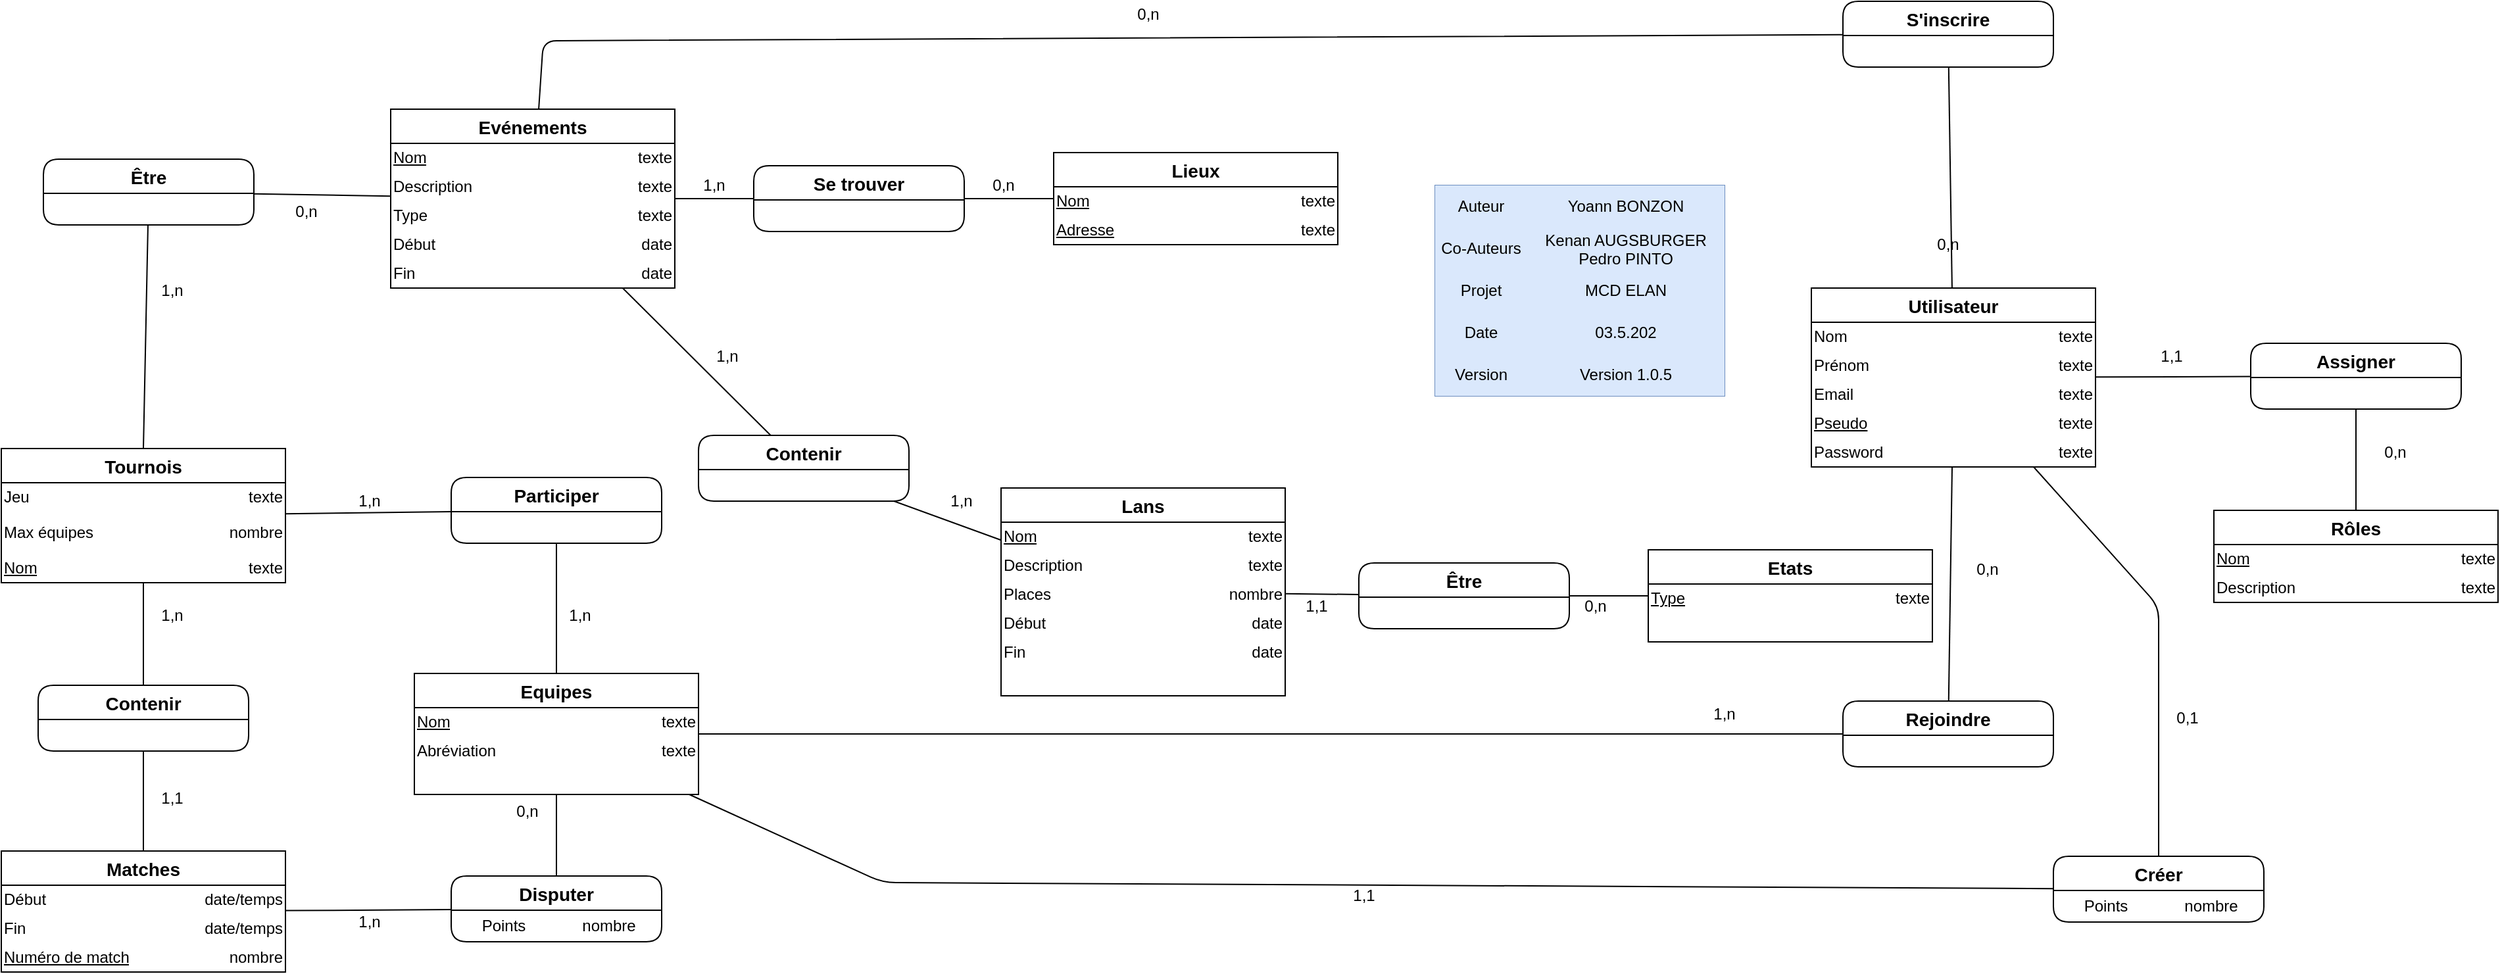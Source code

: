 <mxfile>
    <diagram id="IcBVTlkiVaEtFfMCiGj1" name="MCD">
        <mxGraphModel dx="2856" dy="3505" grid="1" gridSize="10" guides="1" tooltips="1" connect="1" arrows="1" fold="1" page="1" pageScale="1" pageWidth="827" pageHeight="1169" math="0" shadow="0">
            <root>
                <mxCell id="0"/>
                <mxCell id="1" parent="0"/>
                <mxCell id="22" value="Rôles" style="swimlane;fontStyle=1;childLayout=stackLayout;horizontal=1;startSize=26;horizontalStack=0;resizeParent=1;resizeParentMax=0;resizeLast=0;collapsible=1;marginBottom=0;align=center;fontSize=14;rounded=0;swimlaneFillColor=#ffffff;" parent="1" vertex="1">
                    <mxGeometry x="922" y="-813" width="216" height="70" as="geometry"/>
                </mxCell>
                <mxCell id="23" value="" style="shape=table;html=1;whiteSpace=wrap;startSize=0;container=1;collapsible=0;childLayout=tableLayout;fillColor=none;strokeColor=none;" parent="22" vertex="1">
                    <mxGeometry y="26" width="216" height="44" as="geometry"/>
                </mxCell>
                <mxCell id="24" value="" style="shape=partialRectangle;html=1;whiteSpace=wrap;collapsible=0;dropTarget=0;pointerEvents=0;fillColor=none;top=0;left=0;bottom=0;right=0;points=[[0,0.5],[1,0.5]];portConstraint=eastwest;" parent="23" vertex="1">
                    <mxGeometry width="216" height="22" as="geometry"/>
                </mxCell>
                <mxCell id="25" value="Nom" style="shape=partialRectangle;html=1;whiteSpace=wrap;connectable=0;fillColor=none;top=0;left=0;bottom=0;right=0;overflow=hidden;strokeColor=none;align=left;fontStyle=4" parent="24" vertex="1">
                    <mxGeometry width="108" height="22" as="geometry"/>
                </mxCell>
                <mxCell id="26" value="texte" style="shape=partialRectangle;html=1;whiteSpace=wrap;connectable=0;fillColor=none;top=0;left=0;bottom=0;right=0;overflow=hidden;align=right;" parent="24" vertex="1">
                    <mxGeometry x="108" width="108" height="22" as="geometry"/>
                </mxCell>
                <mxCell id="27" value="" style="shape=partialRectangle;html=1;whiteSpace=wrap;collapsible=0;dropTarget=0;pointerEvents=0;fillColor=none;top=0;left=0;bottom=0;right=0;points=[[0,0.5],[1,0.5]];portConstraint=eastwest;" parent="23" vertex="1">
                    <mxGeometry y="22" width="216" height="22" as="geometry"/>
                </mxCell>
                <mxCell id="28" value="Description" style="shape=partialRectangle;html=1;whiteSpace=wrap;connectable=0;fillColor=none;top=0;left=0;bottom=0;right=0;overflow=hidden;align=left;" parent="27" vertex="1">
                    <mxGeometry width="108" height="22" as="geometry"/>
                </mxCell>
                <mxCell id="29" value="texte" style="shape=partialRectangle;html=1;whiteSpace=wrap;connectable=0;fillColor=none;top=0;left=0;bottom=0;right=0;overflow=hidden;align=right;" parent="27" vertex="1">
                    <mxGeometry x="108" width="108" height="22" as="geometry"/>
                </mxCell>
                <mxCell id="36" value="Assigner" style="swimlane;fontStyle=1;childLayout=stackLayout;horizontal=1;startSize=26;horizontalStack=0;resizeParent=1;resizeParentMax=0;resizeLast=0;collapsible=1;marginBottom=0;align=center;fontSize=14;rounded=1;swimlaneFillColor=#ffffff;" parent="1" vertex="1">
                    <mxGeometry x="950" y="-940" width="160" height="50" as="geometry"/>
                </mxCell>
                <mxCell id="37" value="" style="shape=table;html=1;whiteSpace=wrap;startSize=0;container=1;collapsible=0;childLayout=tableLayout;fillColor=none;strokeColor=none;" parent="36" vertex="1">
                    <mxGeometry y="26" width="160" height="24" as="geometry"/>
                </mxCell>
                <mxCell id="38" value="" style="shape=partialRectangle;html=1;whiteSpace=wrap;collapsible=0;dropTarget=0;pointerEvents=0;fillColor=none;top=0;left=0;bottom=0;right=0;points=[[0,0.5],[1,0.5]];portConstraint=eastwest;" parent="37" vertex="1">
                    <mxGeometry width="160" height="24" as="geometry"/>
                </mxCell>
                <mxCell id="39" value="" style="shape=partialRectangle;html=1;whiteSpace=wrap;connectable=0;fillColor=none;top=0;left=0;bottom=0;right=0;overflow=hidden;strokeColor=none;" parent="38" vertex="1">
                    <mxGeometry width="80" height="24" as="geometry"/>
                </mxCell>
                <mxCell id="40" value="" style="shape=partialRectangle;html=1;whiteSpace=wrap;connectable=0;fillColor=none;top=0;left=0;bottom=0;right=0;overflow=hidden;" parent="38" vertex="1">
                    <mxGeometry x="80" width="80" height="24" as="geometry"/>
                </mxCell>
                <mxCell id="41" value="Utilisateur" style="swimlane;fontStyle=1;childLayout=stackLayout;horizontal=1;startSize=26;horizontalStack=0;resizeParent=1;resizeParentMax=0;resizeLast=0;collapsible=1;marginBottom=0;align=center;fontSize=14;rounded=0;swimlaneFillColor=#ffffff;" parent="1" vertex="1">
                    <mxGeometry x="616" y="-982" width="216" height="136" as="geometry"/>
                </mxCell>
                <mxCell id="42" value="" style="shape=table;html=1;whiteSpace=wrap;startSize=0;container=1;collapsible=0;childLayout=tableLayout;fillColor=none;strokeColor=none;" parent="41" vertex="1">
                    <mxGeometry y="26" width="216" height="110" as="geometry"/>
                </mxCell>
                <mxCell id="43" value="" style="shape=partialRectangle;html=1;whiteSpace=wrap;collapsible=0;dropTarget=0;pointerEvents=0;fillColor=none;top=0;left=0;bottom=0;right=0;points=[[0,0.5],[1,0.5]];portConstraint=eastwest;" parent="42" vertex="1">
                    <mxGeometry width="216" height="22" as="geometry"/>
                </mxCell>
                <mxCell id="44" value="Nom" style="shape=partialRectangle;html=1;whiteSpace=wrap;connectable=0;fillColor=none;top=0;left=0;bottom=0;right=0;overflow=hidden;strokeColor=none;align=left;fontStyle=0" parent="43" vertex="1">
                    <mxGeometry width="108" height="22" as="geometry"/>
                </mxCell>
                <mxCell id="45" value="texte" style="shape=partialRectangle;html=1;whiteSpace=wrap;connectable=0;fillColor=none;top=0;left=0;bottom=0;right=0;overflow=hidden;align=right;" parent="43" vertex="1">
                    <mxGeometry x="108" width="108" height="22" as="geometry"/>
                </mxCell>
                <mxCell id="46" value="" style="shape=partialRectangle;html=1;whiteSpace=wrap;collapsible=0;dropTarget=0;pointerEvents=0;fillColor=none;top=0;left=0;bottom=0;right=0;points=[[0,0.5],[1,0.5]];portConstraint=eastwest;" parent="42" vertex="1">
                    <mxGeometry y="22" width="216" height="22" as="geometry"/>
                </mxCell>
                <mxCell id="47" value="&lt;span&gt;Prénom&lt;/span&gt;" style="shape=partialRectangle;html=1;whiteSpace=wrap;connectable=0;fillColor=none;top=0;left=0;bottom=0;right=0;overflow=hidden;align=left;fontStyle=0" parent="46" vertex="1">
                    <mxGeometry width="108" height="22" as="geometry"/>
                </mxCell>
                <mxCell id="48" value="texte" style="shape=partialRectangle;html=1;whiteSpace=wrap;connectable=0;fillColor=none;top=0;left=0;bottom=0;right=0;overflow=hidden;align=right;" parent="46" vertex="1">
                    <mxGeometry x="108" width="108" height="22" as="geometry"/>
                </mxCell>
                <mxCell id="49" style="shape=partialRectangle;html=1;whiteSpace=wrap;collapsible=0;dropTarget=0;pointerEvents=0;fillColor=none;top=0;left=0;bottom=0;right=0;points=[[0,0.5],[1,0.5]];portConstraint=eastwest;" parent="42" vertex="1">
                    <mxGeometry y="44" width="216" height="22" as="geometry"/>
                </mxCell>
                <mxCell id="50" value="Email" style="shape=partialRectangle;html=1;whiteSpace=wrap;connectable=0;fillColor=none;top=0;left=0;bottom=0;right=0;overflow=hidden;align=left;" parent="49" vertex="1">
                    <mxGeometry width="108" height="22" as="geometry"/>
                </mxCell>
                <mxCell id="51" value="texte" style="shape=partialRectangle;html=1;whiteSpace=wrap;connectable=0;fillColor=none;top=0;left=0;bottom=0;right=0;overflow=hidden;align=right;" parent="49" vertex="1">
                    <mxGeometry x="108" width="108" height="22" as="geometry"/>
                </mxCell>
                <mxCell id="55" style="shape=partialRectangle;html=1;whiteSpace=wrap;collapsible=0;dropTarget=0;pointerEvents=0;fillColor=none;top=0;left=0;bottom=0;right=0;points=[[0,0.5],[1,0.5]];portConstraint=eastwest;" parent="42" vertex="1">
                    <mxGeometry y="66" width="216" height="22" as="geometry"/>
                </mxCell>
                <mxCell id="56" value="Pseudo" style="shape=partialRectangle;html=1;whiteSpace=wrap;connectable=0;fillColor=none;top=0;left=0;bottom=0;right=0;overflow=hidden;align=left;fontStyle=4" parent="55" vertex="1">
                    <mxGeometry width="108" height="22" as="geometry"/>
                </mxCell>
                <mxCell id="57" value="texte" style="shape=partialRectangle;html=1;whiteSpace=wrap;connectable=0;fillColor=none;top=0;left=0;bottom=0;right=0;overflow=hidden;align=right;" parent="55" vertex="1">
                    <mxGeometry x="108" width="108" height="22" as="geometry"/>
                </mxCell>
                <mxCell id="52" style="shape=partialRectangle;html=1;whiteSpace=wrap;collapsible=0;dropTarget=0;pointerEvents=0;fillColor=none;top=0;left=0;bottom=0;right=0;points=[[0,0.5],[1,0.5]];portConstraint=eastwest;" parent="42" vertex="1">
                    <mxGeometry y="88" width="216" height="22" as="geometry"/>
                </mxCell>
                <mxCell id="53" value="Password" style="shape=partialRectangle;html=1;whiteSpace=wrap;connectable=0;fillColor=none;top=0;left=0;bottom=0;right=0;overflow=hidden;align=left;" parent="52" vertex="1">
                    <mxGeometry width="108" height="22" as="geometry"/>
                </mxCell>
                <mxCell id="54" value="texte" style="shape=partialRectangle;html=1;whiteSpace=wrap;connectable=0;fillColor=none;top=0;left=0;bottom=0;right=0;overflow=hidden;align=right;" parent="52" vertex="1">
                    <mxGeometry x="108" width="108" height="22" as="geometry"/>
                </mxCell>
                <mxCell id="58" value="" style="endArrow=none;html=1;" parent="1" source="36" target="41" edge="1">
                    <mxGeometry width="50" height="50" relative="1" as="geometry">
                        <mxPoint x="160" y="-730" as="sourcePoint"/>
                        <mxPoint x="210" y="-780" as="targetPoint"/>
                    </mxGeometry>
                </mxCell>
                <mxCell id="59" value="" style="endArrow=none;html=1;" parent="1" source="36" target="22" edge="1">
                    <mxGeometry width="50" height="50" relative="1" as="geometry">
                        <mxPoint x="874" y="-470" as="sourcePoint"/>
                        <mxPoint x="874" y="-534" as="targetPoint"/>
                    </mxGeometry>
                </mxCell>
                <mxCell id="78" value="Lans" style="swimlane;fontStyle=1;childLayout=stackLayout;horizontal=1;startSize=26;horizontalStack=0;resizeParent=1;resizeParentMax=0;resizeLast=0;collapsible=1;marginBottom=0;align=center;fontSize=14;rounded=0;swimlaneFillColor=#ffffff;" parent="1" vertex="1">
                    <mxGeometry y="-830" width="216" height="158" as="geometry"/>
                </mxCell>
                <mxCell id="79" value="" style="shape=table;html=1;whiteSpace=wrap;startSize=0;container=1;collapsible=0;childLayout=tableLayout;fillColor=none;strokeColor=none;" parent="78" vertex="1">
                    <mxGeometry y="26" width="216" height="132" as="geometry"/>
                </mxCell>
                <mxCell id="80" value="" style="shape=partialRectangle;html=1;whiteSpace=wrap;collapsible=0;dropTarget=0;pointerEvents=0;fillColor=none;top=0;left=0;bottom=0;right=0;points=[[0,0.5],[1,0.5]];portConstraint=eastwest;" parent="79" vertex="1">
                    <mxGeometry width="216" height="22" as="geometry"/>
                </mxCell>
                <mxCell id="81" value="Nom" style="shape=partialRectangle;html=1;whiteSpace=wrap;connectable=0;fillColor=none;top=0;left=0;bottom=0;right=0;overflow=hidden;strokeColor=none;align=left;fontStyle=4" parent="80" vertex="1">
                    <mxGeometry width="108" height="22" as="geometry"/>
                </mxCell>
                <mxCell id="82" value="texte" style="shape=partialRectangle;html=1;whiteSpace=wrap;connectable=0;fillColor=none;top=0;left=0;bottom=0;right=0;overflow=hidden;align=right;" parent="80" vertex="1">
                    <mxGeometry x="108" width="108" height="22" as="geometry"/>
                </mxCell>
                <mxCell id="83" value="" style="shape=partialRectangle;html=1;whiteSpace=wrap;collapsible=0;dropTarget=0;pointerEvents=0;fillColor=none;top=0;left=0;bottom=0;right=0;points=[[0,0.5],[1,0.5]];portConstraint=eastwest;" parent="79" vertex="1">
                    <mxGeometry y="22" width="216" height="22" as="geometry"/>
                </mxCell>
                <mxCell id="84" value="Description" style="shape=partialRectangle;html=1;whiteSpace=wrap;connectable=0;fillColor=none;top=0;left=0;bottom=0;right=0;overflow=hidden;align=left;" parent="83" vertex="1">
                    <mxGeometry width="108" height="22" as="geometry"/>
                </mxCell>
                <mxCell id="85" value="texte" style="shape=partialRectangle;html=1;whiteSpace=wrap;connectable=0;fillColor=none;top=0;left=0;bottom=0;right=0;overflow=hidden;align=right;" parent="83" vertex="1">
                    <mxGeometry x="108" width="108" height="22" as="geometry"/>
                </mxCell>
                <mxCell id="89" style="shape=partialRectangle;html=1;whiteSpace=wrap;collapsible=0;dropTarget=0;pointerEvents=0;fillColor=none;top=0;left=0;bottom=0;right=0;points=[[0,0.5],[1,0.5]];portConstraint=eastwest;" parent="79" vertex="1">
                    <mxGeometry y="44" width="216" height="22" as="geometry"/>
                </mxCell>
                <mxCell id="90" value="Places" style="shape=partialRectangle;html=1;whiteSpace=wrap;connectable=0;fillColor=none;top=0;left=0;bottom=0;right=0;overflow=hidden;align=left;" parent="89" vertex="1">
                    <mxGeometry width="108" height="22" as="geometry"/>
                </mxCell>
                <mxCell id="91" value="nombre" style="shape=partialRectangle;html=1;whiteSpace=wrap;connectable=0;fillColor=none;top=0;left=0;bottom=0;right=0;overflow=hidden;align=right;" parent="89" vertex="1">
                    <mxGeometry x="108" width="108" height="22" as="geometry"/>
                </mxCell>
                <mxCell id="86" style="shape=partialRectangle;html=1;whiteSpace=wrap;collapsible=0;dropTarget=0;pointerEvents=0;fillColor=none;top=0;left=0;bottom=0;right=0;points=[[0,0.5],[1,0.5]];portConstraint=eastwest;" parent="79" vertex="1">
                    <mxGeometry y="66" width="216" height="22" as="geometry"/>
                </mxCell>
                <mxCell id="87" value="Début" style="shape=partialRectangle;html=1;whiteSpace=wrap;connectable=0;fillColor=none;top=0;left=0;bottom=0;right=0;overflow=hidden;align=left;" parent="86" vertex="1">
                    <mxGeometry width="108" height="22" as="geometry"/>
                </mxCell>
                <mxCell id="88" value="date" style="shape=partialRectangle;html=1;whiteSpace=wrap;connectable=0;fillColor=none;top=0;left=0;bottom=0;right=0;overflow=hidden;align=right;" parent="86" vertex="1">
                    <mxGeometry x="108" width="108" height="22" as="geometry"/>
                </mxCell>
                <mxCell id="92" style="shape=partialRectangle;html=1;whiteSpace=wrap;collapsible=0;dropTarget=0;pointerEvents=0;fillColor=none;top=0;left=0;bottom=0;right=0;points=[[0,0.5],[1,0.5]];portConstraint=eastwest;" parent="79" vertex="1">
                    <mxGeometry y="88" width="216" height="22" as="geometry"/>
                </mxCell>
                <mxCell id="93" value="Fin" style="shape=partialRectangle;html=1;whiteSpace=wrap;connectable=0;fillColor=none;top=0;left=0;bottom=0;right=0;overflow=hidden;align=left;" parent="92" vertex="1">
                    <mxGeometry width="108" height="22" as="geometry"/>
                </mxCell>
                <mxCell id="94" value="date" style="shape=partialRectangle;html=1;whiteSpace=wrap;connectable=0;fillColor=none;top=0;left=0;bottom=0;right=0;overflow=hidden;align=right;" parent="92" vertex="1">
                    <mxGeometry x="108" width="108" height="22" as="geometry"/>
                </mxCell>
                <mxCell id="-o9ZeO1eOFB0A45mTDL6-273" style="shape=partialRectangle;html=1;whiteSpace=wrap;collapsible=0;dropTarget=0;pointerEvents=0;fillColor=none;top=0;left=0;bottom=0;right=0;points=[[0,0.5],[1,0.5]];portConstraint=eastwest;" parent="79" vertex="1">
                    <mxGeometry y="110" width="216" height="22" as="geometry"/>
                </mxCell>
                <mxCell id="-o9ZeO1eOFB0A45mTDL6-274" style="shape=partialRectangle;html=1;whiteSpace=wrap;connectable=0;fillColor=none;top=0;left=0;bottom=0;right=0;overflow=hidden;align=left;" parent="-o9ZeO1eOFB0A45mTDL6-273" vertex="1">
                    <mxGeometry width="108" height="22" as="geometry"/>
                </mxCell>
                <mxCell id="-o9ZeO1eOFB0A45mTDL6-275" style="shape=partialRectangle;html=1;whiteSpace=wrap;connectable=0;fillColor=none;top=0;left=0;bottom=0;right=0;overflow=hidden;align=right;" parent="-o9ZeO1eOFB0A45mTDL6-273" vertex="1">
                    <mxGeometry x="108" width="108" height="22" as="geometry"/>
                </mxCell>
                <mxCell id="100" value="Contenir" style="swimlane;fontStyle=1;childLayout=stackLayout;horizontal=1;startSize=26;horizontalStack=0;resizeParent=1;resizeParentMax=0;resizeLast=0;collapsible=1;marginBottom=0;align=center;fontSize=14;rounded=1;swimlaneFillColor=#ffffff;" parent="1" vertex="1">
                    <mxGeometry x="-230" y="-870" width="160" height="50" as="geometry"/>
                </mxCell>
                <mxCell id="101" value="" style="shape=table;html=1;whiteSpace=wrap;startSize=0;container=1;collapsible=0;childLayout=tableLayout;fillColor=none;strokeColor=none;" parent="100" vertex="1">
                    <mxGeometry y="26" width="160" height="24" as="geometry"/>
                </mxCell>
                <mxCell id="102" value="" style="shape=partialRectangle;html=1;whiteSpace=wrap;collapsible=0;dropTarget=0;pointerEvents=0;fillColor=none;top=0;left=0;bottom=0;right=0;points=[[0,0.5],[1,0.5]];portConstraint=eastwest;" parent="101" vertex="1">
                    <mxGeometry width="160" height="24" as="geometry"/>
                </mxCell>
                <mxCell id="103" value="" style="shape=partialRectangle;html=1;whiteSpace=wrap;connectable=0;fillColor=none;top=0;left=0;bottom=0;right=0;overflow=hidden;strokeColor=none;" parent="102" vertex="1">
                    <mxGeometry width="80" height="24" as="geometry"/>
                </mxCell>
                <mxCell id="104" value="" style="shape=partialRectangle;html=1;whiteSpace=wrap;connectable=0;fillColor=none;top=0;left=0;bottom=0;right=0;overflow=hidden;" parent="102" vertex="1">
                    <mxGeometry x="80" width="80" height="24" as="geometry"/>
                </mxCell>
                <mxCell id="107" value="Evénements" style="swimlane;fontStyle=1;childLayout=stackLayout;horizontal=1;startSize=26;horizontalStack=0;resizeParent=1;resizeParentMax=0;resizeLast=0;collapsible=1;marginBottom=0;align=center;fontSize=14;rounded=0;swimlaneFillColor=#ffffff;" parent="1" vertex="1">
                    <mxGeometry x="-464" y="-1118" width="216" height="136" as="geometry"/>
                </mxCell>
                <mxCell id="108" value="" style="shape=table;html=1;whiteSpace=wrap;startSize=0;container=1;collapsible=0;childLayout=tableLayout;fillColor=none;strokeColor=none;" parent="107" vertex="1">
                    <mxGeometry y="26" width="216" height="110" as="geometry"/>
                </mxCell>
                <mxCell id="109" value="" style="shape=partialRectangle;html=1;whiteSpace=wrap;collapsible=0;dropTarget=0;pointerEvents=0;fillColor=none;top=0;left=0;bottom=0;right=0;points=[[0,0.5],[1,0.5]];portConstraint=eastwest;" parent="108" vertex="1">
                    <mxGeometry width="216" height="22" as="geometry"/>
                </mxCell>
                <mxCell id="110" value="&lt;u&gt;Nom&lt;/u&gt;" style="shape=partialRectangle;html=1;whiteSpace=wrap;connectable=0;fillColor=none;top=0;left=0;bottom=0;right=0;overflow=hidden;strokeColor=none;align=left;fontStyle=0" parent="109" vertex="1">
                    <mxGeometry width="108" height="22" as="geometry"/>
                </mxCell>
                <mxCell id="111" value="texte" style="shape=partialRectangle;html=1;whiteSpace=wrap;connectable=0;fillColor=none;top=0;left=0;bottom=0;right=0;overflow=hidden;align=right;" parent="109" vertex="1">
                    <mxGeometry x="108" width="108" height="22" as="geometry"/>
                </mxCell>
                <mxCell id="112" value="" style="shape=partialRectangle;html=1;whiteSpace=wrap;collapsible=0;dropTarget=0;pointerEvents=0;fillColor=none;top=0;left=0;bottom=0;right=0;points=[[0,0.5],[1,0.5]];portConstraint=eastwest;" parent="108" vertex="1">
                    <mxGeometry y="22" width="216" height="22" as="geometry"/>
                </mxCell>
                <mxCell id="113" value="Description" style="shape=partialRectangle;html=1;whiteSpace=wrap;connectable=0;fillColor=none;top=0;left=0;bottom=0;right=0;overflow=hidden;align=left;" parent="112" vertex="1">
                    <mxGeometry width="108" height="22" as="geometry"/>
                </mxCell>
                <mxCell id="114" value="texte" style="shape=partialRectangle;html=1;whiteSpace=wrap;connectable=0;fillColor=none;top=0;left=0;bottom=0;right=0;overflow=hidden;align=right;" parent="112" vertex="1">
                    <mxGeometry x="108" width="108" height="22" as="geometry"/>
                </mxCell>
                <mxCell id="115" style="shape=partialRectangle;html=1;whiteSpace=wrap;collapsible=0;dropTarget=0;pointerEvents=0;fillColor=none;top=0;left=0;bottom=0;right=0;points=[[0,0.5],[1,0.5]];portConstraint=eastwest;" parent="108" vertex="1">
                    <mxGeometry y="44" width="216" height="22" as="geometry"/>
                </mxCell>
                <mxCell id="116" value="Type" style="shape=partialRectangle;html=1;whiteSpace=wrap;connectable=0;fillColor=none;top=0;left=0;bottom=0;right=0;overflow=hidden;align=left;" parent="115" vertex="1">
                    <mxGeometry width="108" height="22" as="geometry"/>
                </mxCell>
                <mxCell id="117" value="texte" style="shape=partialRectangle;html=1;whiteSpace=wrap;connectable=0;fillColor=none;top=0;left=0;bottom=0;right=0;overflow=hidden;align=right;" parent="115" vertex="1">
                    <mxGeometry x="108" width="108" height="22" as="geometry"/>
                </mxCell>
                <mxCell id="118" style="shape=partialRectangle;html=1;whiteSpace=wrap;collapsible=0;dropTarget=0;pointerEvents=0;fillColor=none;top=0;left=0;bottom=0;right=0;points=[[0,0.5],[1,0.5]];portConstraint=eastwest;" parent="108" vertex="1">
                    <mxGeometry y="66" width="216" height="22" as="geometry"/>
                </mxCell>
                <mxCell id="119" value="Début" style="shape=partialRectangle;html=1;whiteSpace=wrap;connectable=0;fillColor=none;top=0;left=0;bottom=0;right=0;overflow=hidden;align=left;" parent="118" vertex="1">
                    <mxGeometry width="108" height="22" as="geometry"/>
                </mxCell>
                <mxCell id="120" value="date" style="shape=partialRectangle;html=1;whiteSpace=wrap;connectable=0;fillColor=none;top=0;left=0;bottom=0;right=0;overflow=hidden;align=right;" parent="118" vertex="1">
                    <mxGeometry x="108" width="108" height="22" as="geometry"/>
                </mxCell>
                <mxCell id="121" style="shape=partialRectangle;html=1;whiteSpace=wrap;collapsible=0;dropTarget=0;pointerEvents=0;fillColor=none;top=0;left=0;bottom=0;right=0;points=[[0,0.5],[1,0.5]];portConstraint=eastwest;" parent="108" vertex="1">
                    <mxGeometry y="88" width="216" height="22" as="geometry"/>
                </mxCell>
                <mxCell id="122" value="Fin" style="shape=partialRectangle;html=1;whiteSpace=wrap;connectable=0;fillColor=none;top=0;left=0;bottom=0;right=0;overflow=hidden;align=left;" parent="121" vertex="1">
                    <mxGeometry width="108" height="22" as="geometry"/>
                </mxCell>
                <mxCell id="123" value="date" style="shape=partialRectangle;html=1;whiteSpace=wrap;connectable=0;fillColor=none;top=0;left=0;bottom=0;right=0;overflow=hidden;align=right;" parent="121" vertex="1">
                    <mxGeometry x="108" width="108" height="22" as="geometry"/>
                </mxCell>
                <mxCell id="124" value="" style="endArrow=none;html=1;" parent="1" source="100" target="107" edge="1">
                    <mxGeometry width="50" height="50" relative="1" as="geometry">
                        <mxPoint x="-202.815" y="-940" as="sourcePoint"/>
                        <mxPoint x="174" y="-972" as="targetPoint"/>
                    </mxGeometry>
                </mxCell>
                <mxCell id="125" value="" style="endArrow=none;html=1;" parent="1" source="78" target="100" edge="1">
                    <mxGeometry width="50" height="50" relative="1" as="geometry">
                        <mxPoint x="-156" y="-973.413" as="sourcePoint"/>
                        <mxPoint x="-220" y="-972.143" as="targetPoint"/>
                    </mxGeometry>
                </mxCell>
                <mxCell id="126" value="Equipes" style="swimlane;fontStyle=1;childLayout=stackLayout;horizontal=1;startSize=26;horizontalStack=0;resizeParent=1;resizeParentMax=0;resizeLast=0;collapsible=1;marginBottom=0;align=center;fontSize=14;rounded=0;swimlaneFillColor=#ffffff;" parent="1" vertex="1">
                    <mxGeometry x="-446" y="-689" width="216" height="92" as="geometry"/>
                </mxCell>
                <mxCell id="127" value="" style="shape=table;html=1;whiteSpace=wrap;startSize=0;container=1;collapsible=0;childLayout=tableLayout;fillColor=none;strokeColor=none;" parent="126" vertex="1">
                    <mxGeometry y="26" width="216" height="66" as="geometry"/>
                </mxCell>
                <mxCell id="128" value="" style="shape=partialRectangle;html=1;whiteSpace=wrap;collapsible=0;dropTarget=0;pointerEvents=0;fillColor=none;top=0;left=0;bottom=0;right=0;points=[[0,0.5],[1,0.5]];portConstraint=eastwest;" parent="127" vertex="1">
                    <mxGeometry width="216" height="22" as="geometry"/>
                </mxCell>
                <mxCell id="129" value="Nom" style="shape=partialRectangle;html=1;whiteSpace=wrap;connectable=0;fillColor=none;top=0;left=0;bottom=0;right=0;overflow=hidden;strokeColor=none;align=left;fontStyle=4" parent="128" vertex="1">
                    <mxGeometry width="108" height="22" as="geometry"/>
                </mxCell>
                <mxCell id="130" value="texte" style="shape=partialRectangle;html=1;whiteSpace=wrap;connectable=0;fillColor=none;top=0;left=0;bottom=0;right=0;overflow=hidden;align=right;" parent="128" vertex="1">
                    <mxGeometry x="108" width="108" height="22" as="geometry"/>
                </mxCell>
                <mxCell id="131" value="" style="shape=partialRectangle;html=1;whiteSpace=wrap;collapsible=0;dropTarget=0;pointerEvents=0;fillColor=none;top=0;left=0;bottom=0;right=0;points=[[0,0.5],[1,0.5]];portConstraint=eastwest;" parent="127" vertex="1">
                    <mxGeometry y="22" width="216" height="22" as="geometry"/>
                </mxCell>
                <mxCell id="132" value="Abréviation" style="shape=partialRectangle;html=1;whiteSpace=wrap;connectable=0;fillColor=none;top=0;left=0;bottom=0;right=0;overflow=hidden;align=left;fontStyle=0" parent="131" vertex="1">
                    <mxGeometry width="108" height="22" as="geometry"/>
                </mxCell>
                <mxCell id="133" value="texte" style="shape=partialRectangle;html=1;whiteSpace=wrap;connectable=0;fillColor=none;top=0;left=0;bottom=0;right=0;overflow=hidden;align=right;" parent="131" vertex="1">
                    <mxGeometry x="108" width="108" height="22" as="geometry"/>
                </mxCell>
                <mxCell id="-o9ZeO1eOFB0A45mTDL6-261" style="shape=partialRectangle;html=1;whiteSpace=wrap;collapsible=0;dropTarget=0;pointerEvents=0;fillColor=none;top=0;left=0;bottom=0;right=0;points=[[0,0.5],[1,0.5]];portConstraint=eastwest;" parent="127" vertex="1">
                    <mxGeometry y="44" width="216" height="22" as="geometry"/>
                </mxCell>
                <mxCell id="-o9ZeO1eOFB0A45mTDL6-262" style="shape=partialRectangle;html=1;whiteSpace=wrap;connectable=0;fillColor=none;top=0;left=0;bottom=0;right=0;overflow=hidden;align=left;fontStyle=4" parent="-o9ZeO1eOFB0A45mTDL6-261" vertex="1">
                    <mxGeometry width="108" height="22" as="geometry"/>
                </mxCell>
                <mxCell id="-o9ZeO1eOFB0A45mTDL6-263" style="shape=partialRectangle;html=1;whiteSpace=wrap;connectable=0;fillColor=none;top=0;left=0;bottom=0;right=0;overflow=hidden;align=right;" parent="-o9ZeO1eOFB0A45mTDL6-261" vertex="1">
                    <mxGeometry x="108" width="108" height="22" as="geometry"/>
                </mxCell>
                <mxCell id="134" value="Rejoindre" style="swimlane;fontStyle=1;childLayout=stackLayout;horizontal=1;startSize=26;horizontalStack=0;resizeParent=1;resizeParentMax=0;resizeLast=0;collapsible=1;marginBottom=0;align=center;fontSize=14;rounded=1;swimlaneFillColor=#ffffff;" parent="1" vertex="1">
                    <mxGeometry x="640" y="-668" width="160" height="50" as="geometry"/>
                </mxCell>
                <mxCell id="135" value="" style="shape=table;html=1;whiteSpace=wrap;startSize=0;container=1;collapsible=0;childLayout=tableLayout;fillColor=none;strokeColor=none;" parent="134" vertex="1">
                    <mxGeometry y="26" width="160" height="24" as="geometry"/>
                </mxCell>
                <mxCell id="136" value="" style="shape=partialRectangle;html=1;whiteSpace=wrap;collapsible=0;dropTarget=0;pointerEvents=0;fillColor=none;top=0;left=0;bottom=0;right=0;points=[[0,0.5],[1,0.5]];portConstraint=eastwest;" parent="135" vertex="1">
                    <mxGeometry width="160" height="24" as="geometry"/>
                </mxCell>
                <mxCell id="137" value="" style="shape=partialRectangle;html=1;whiteSpace=wrap;connectable=0;fillColor=none;top=0;left=0;bottom=0;right=0;overflow=hidden;strokeColor=none;" parent="136" vertex="1">
                    <mxGeometry width="80" height="24" as="geometry"/>
                </mxCell>
                <mxCell id="138" value="" style="shape=partialRectangle;html=1;whiteSpace=wrap;connectable=0;fillColor=none;top=0;left=0;bottom=0;right=0;overflow=hidden;" parent="136" vertex="1">
                    <mxGeometry x="80" width="80" height="24" as="geometry"/>
                </mxCell>
                <mxCell id="139" value="" style="endArrow=none;html=1;" parent="1" source="41" target="134" edge="1">
                    <mxGeometry width="50" height="50" relative="1" as="geometry">
                        <mxPoint x="358" y="-720" as="sourcePoint"/>
                        <mxPoint x="358" y="-790" as="targetPoint"/>
                    </mxGeometry>
                </mxCell>
                <mxCell id="140" value="" style="endArrow=none;html=1;" parent="1" source="134" target="126" edge="1">
                    <mxGeometry width="50" height="50" relative="1" as="geometry">
                        <mxPoint x="202" y="-710" as="sourcePoint"/>
                        <mxPoint x="202" y="-780" as="targetPoint"/>
                        <Array as="points"/>
                    </mxGeometry>
                </mxCell>
                <mxCell id="141" value="Lieux" style="swimlane;fontStyle=1;childLayout=stackLayout;horizontal=1;startSize=26;horizontalStack=0;resizeParent=1;resizeParentMax=0;resizeLast=0;collapsible=1;marginBottom=0;align=center;fontSize=14;rounded=0;swimlaneFillColor=#ffffff;" parent="1" vertex="1">
                    <mxGeometry x="40" y="-1085" width="216" height="70" as="geometry"/>
                </mxCell>
                <mxCell id="142" value="" style="shape=table;html=1;whiteSpace=wrap;startSize=0;container=1;collapsible=0;childLayout=tableLayout;fillColor=none;strokeColor=none;" parent="141" vertex="1">
                    <mxGeometry y="26" width="216" height="44" as="geometry"/>
                </mxCell>
                <mxCell id="143" value="" style="shape=partialRectangle;html=1;whiteSpace=wrap;collapsible=0;dropTarget=0;pointerEvents=0;fillColor=none;top=0;left=0;bottom=0;right=0;points=[[0,0.5],[1,0.5]];portConstraint=eastwest;" parent="142" vertex="1">
                    <mxGeometry width="216" height="22" as="geometry"/>
                </mxCell>
                <mxCell id="144" value="Nom" style="shape=partialRectangle;html=1;whiteSpace=wrap;connectable=0;fillColor=none;top=0;left=0;bottom=0;right=0;overflow=hidden;strokeColor=none;align=left;fontStyle=4" parent="143" vertex="1">
                    <mxGeometry width="108" height="22" as="geometry"/>
                </mxCell>
                <mxCell id="145" value="texte" style="shape=partialRectangle;html=1;whiteSpace=wrap;connectable=0;fillColor=none;top=0;left=0;bottom=0;right=0;overflow=hidden;align=right;" parent="143" vertex="1">
                    <mxGeometry x="108" width="108" height="22" as="geometry"/>
                </mxCell>
                <mxCell id="146" value="" style="shape=partialRectangle;html=1;whiteSpace=wrap;collapsible=0;dropTarget=0;pointerEvents=0;fillColor=none;top=0;left=0;bottom=0;right=0;points=[[0,0.5],[1,0.5]];portConstraint=eastwest;" parent="142" vertex="1">
                    <mxGeometry y="22" width="216" height="22" as="geometry"/>
                </mxCell>
                <mxCell id="147" value="Adresse" style="shape=partialRectangle;html=1;whiteSpace=wrap;connectable=0;fillColor=none;top=0;left=0;bottom=0;right=0;overflow=hidden;align=left;fontStyle=4" parent="146" vertex="1">
                    <mxGeometry width="108" height="22" as="geometry"/>
                </mxCell>
                <mxCell id="148" value="texte" style="shape=partialRectangle;html=1;whiteSpace=wrap;connectable=0;fillColor=none;top=0;left=0;bottom=0;right=0;overflow=hidden;align=right;" parent="146" vertex="1">
                    <mxGeometry x="108" width="108" height="22" as="geometry"/>
                </mxCell>
                <mxCell id="155" value="Se trouver" style="swimlane;fontStyle=1;childLayout=stackLayout;horizontal=1;startSize=26;horizontalStack=0;resizeParent=1;resizeParentMax=0;resizeLast=0;collapsible=1;marginBottom=0;align=center;fontSize=14;rounded=1;swimlaneFillColor=#ffffff;" parent="1" vertex="1">
                    <mxGeometry x="-188" y="-1075" width="160" height="50" as="geometry"/>
                </mxCell>
                <mxCell id="156" value="" style="shape=table;html=1;whiteSpace=wrap;startSize=0;container=1;collapsible=0;childLayout=tableLayout;fillColor=none;strokeColor=none;" parent="155" vertex="1">
                    <mxGeometry y="26" width="160" height="24" as="geometry"/>
                </mxCell>
                <mxCell id="157" value="" style="shape=partialRectangle;html=1;whiteSpace=wrap;collapsible=0;dropTarget=0;pointerEvents=0;fillColor=none;top=0;left=0;bottom=0;right=0;points=[[0,0.5],[1,0.5]];portConstraint=eastwest;" parent="156" vertex="1">
                    <mxGeometry width="160" height="24" as="geometry"/>
                </mxCell>
                <mxCell id="158" value="" style="shape=partialRectangle;html=1;whiteSpace=wrap;connectable=0;fillColor=none;top=0;left=0;bottom=0;right=0;overflow=hidden;strokeColor=none;" parent="157" vertex="1">
                    <mxGeometry width="80" height="24" as="geometry"/>
                </mxCell>
                <mxCell id="159" value="" style="shape=partialRectangle;html=1;whiteSpace=wrap;connectable=0;fillColor=none;top=0;left=0;bottom=0;right=0;overflow=hidden;" parent="157" vertex="1">
                    <mxGeometry x="80" width="80" height="24" as="geometry"/>
                </mxCell>
                <mxCell id="160" value="" style="endArrow=none;html=1;" parent="1" source="155" target="107" edge="1">
                    <mxGeometry width="50" height="50" relative="1" as="geometry">
                        <mxPoint x="-174" y="-1043.413" as="sourcePoint"/>
                        <mxPoint x="-238" y="-1042.143" as="targetPoint"/>
                    </mxGeometry>
                </mxCell>
                <mxCell id="163" value="" style="endArrow=none;html=1;" parent="1" source="141" target="155" edge="1">
                    <mxGeometry width="50" height="50" relative="1" as="geometry">
                        <mxPoint x="14" y="-1275" as="sourcePoint"/>
                        <mxPoint x="96" y="-1275" as="targetPoint"/>
                    </mxGeometry>
                </mxCell>
                <mxCell id="178" value="Tournois" style="swimlane;fontStyle=1;childLayout=stackLayout;horizontal=1;startSize=26;horizontalStack=0;resizeParent=1;resizeParentMax=0;resizeLast=0;collapsible=1;marginBottom=0;align=center;fontSize=14;rounded=0;swimlaneFillColor=#ffffff;" parent="1" vertex="1">
                    <mxGeometry x="-760" y="-860" width="216" height="102.0" as="geometry"/>
                </mxCell>
                <mxCell id="179" value="" style="shape=table;html=1;whiteSpace=wrap;startSize=0;container=1;collapsible=0;childLayout=tableLayout;fillColor=none;strokeColor=none;" parent="178" vertex="1">
                    <mxGeometry y="26" width="216" height="76.0" as="geometry"/>
                </mxCell>
                <mxCell id="180" value="" style="shape=partialRectangle;html=1;whiteSpace=wrap;collapsible=0;dropTarget=0;pointerEvents=0;fillColor=none;top=0;left=0;bottom=0;right=0;points=[[0,0.5],[1,0.5]];portConstraint=eastwest;" parent="179" vertex="1">
                    <mxGeometry width="216" height="22" as="geometry"/>
                </mxCell>
                <mxCell id="181" value="Jeu" style="shape=partialRectangle;html=1;whiteSpace=wrap;connectable=0;fillColor=none;top=0;left=0;bottom=0;right=0;overflow=hidden;strokeColor=none;align=left;fontStyle=0" parent="180" vertex="1">
                    <mxGeometry width="108" height="22" as="geometry"/>
                </mxCell>
                <mxCell id="182" value="texte" style="shape=partialRectangle;html=1;whiteSpace=wrap;connectable=0;fillColor=none;top=0;left=0;bottom=0;right=0;overflow=hidden;align=right;" parent="180" vertex="1">
                    <mxGeometry x="108" width="108" height="22" as="geometry"/>
                </mxCell>
                <mxCell id="183" value="" style="shape=partialRectangle;html=1;whiteSpace=wrap;collapsible=0;dropTarget=0;pointerEvents=0;fillColor=none;top=0;left=0;bottom=0;right=0;points=[[0,0.5],[1,0.5]];portConstraint=eastwest;" parent="179" vertex="1">
                    <mxGeometry y="22" width="216" height="32" as="geometry"/>
                </mxCell>
                <mxCell id="184" value="Max équipes" style="shape=partialRectangle;html=1;whiteSpace=wrap;connectable=0;fillColor=none;top=0;left=0;bottom=0;right=0;overflow=hidden;align=left;" parent="183" vertex="1">
                    <mxGeometry width="108" height="32" as="geometry"/>
                </mxCell>
                <mxCell id="185" value="nombre" style="shape=partialRectangle;html=1;whiteSpace=wrap;connectable=0;fillColor=none;top=0;left=0;bottom=0;right=0;overflow=hidden;align=right;" parent="183" vertex="1">
                    <mxGeometry x="108" width="108" height="32" as="geometry"/>
                </mxCell>
                <mxCell id="-o9ZeO1eOFB0A45mTDL6-295" style="shape=partialRectangle;html=1;whiteSpace=wrap;collapsible=0;dropTarget=0;pointerEvents=0;fillColor=none;top=0;left=0;bottom=0;right=0;points=[[0,0.5],[1,0.5]];portConstraint=eastwest;" parent="179" vertex="1">
                    <mxGeometry y="54" width="216" height="22" as="geometry"/>
                </mxCell>
                <mxCell id="-o9ZeO1eOFB0A45mTDL6-296" value="&lt;u&gt;Nom&lt;/u&gt;" style="shape=partialRectangle;html=1;whiteSpace=wrap;connectable=0;fillColor=none;top=0;left=0;bottom=0;right=0;overflow=hidden;align=left;" parent="-o9ZeO1eOFB0A45mTDL6-295" vertex="1">
                    <mxGeometry width="108" height="22" as="geometry"/>
                </mxCell>
                <mxCell id="-o9ZeO1eOFB0A45mTDL6-297" value="texte" style="shape=partialRectangle;html=1;whiteSpace=wrap;connectable=0;fillColor=none;top=0;left=0;bottom=0;right=0;overflow=hidden;align=right;" parent="-o9ZeO1eOFB0A45mTDL6-295" vertex="1">
                    <mxGeometry x="108" width="108" height="22" as="geometry"/>
                </mxCell>
                <mxCell id="186" value="Matches" style="swimlane;fontStyle=1;childLayout=stackLayout;horizontal=1;startSize=26;horizontalStack=0;resizeParent=1;resizeParentMax=0;resizeLast=0;collapsible=1;marginBottom=0;align=center;fontSize=14;rounded=0;swimlaneFillColor=#ffffff;" parent="1" vertex="1">
                    <mxGeometry x="-760" y="-554" width="216" height="92" as="geometry"/>
                </mxCell>
                <mxCell id="187" value="" style="shape=table;html=1;whiteSpace=wrap;startSize=0;container=1;collapsible=0;childLayout=tableLayout;fillColor=none;strokeColor=none;" parent="186" vertex="1">
                    <mxGeometry y="26" width="216" height="66" as="geometry"/>
                </mxCell>
                <mxCell id="188" value="" style="shape=partialRectangle;html=1;whiteSpace=wrap;collapsible=0;dropTarget=0;pointerEvents=0;fillColor=none;top=0;left=0;bottom=0;right=0;points=[[0,0.5],[1,0.5]];portConstraint=eastwest;" parent="187" vertex="1">
                    <mxGeometry width="216" height="22" as="geometry"/>
                </mxCell>
                <mxCell id="189" value="Début" style="shape=partialRectangle;html=1;whiteSpace=wrap;connectable=0;fillColor=none;top=0;left=0;bottom=0;right=0;overflow=hidden;strokeColor=none;align=left;fontStyle=0" parent="188" vertex="1">
                    <mxGeometry width="108" height="22" as="geometry"/>
                </mxCell>
                <mxCell id="190" value="date/temps" style="shape=partialRectangle;html=1;whiteSpace=wrap;connectable=0;fillColor=none;top=0;left=0;bottom=0;right=0;overflow=hidden;align=right;" parent="188" vertex="1">
                    <mxGeometry x="108" width="108" height="22" as="geometry"/>
                </mxCell>
                <mxCell id="191" value="" style="shape=partialRectangle;html=1;whiteSpace=wrap;collapsible=0;dropTarget=0;pointerEvents=0;fillColor=none;top=0;left=0;bottom=0;right=0;points=[[0,0.5],[1,0.5]];portConstraint=eastwest;" parent="187" vertex="1">
                    <mxGeometry y="22" width="216" height="22" as="geometry"/>
                </mxCell>
                <mxCell id="192" value="Fin" style="shape=partialRectangle;html=1;whiteSpace=wrap;connectable=0;fillColor=none;top=0;left=0;bottom=0;right=0;overflow=hidden;align=left;" parent="191" vertex="1">
                    <mxGeometry width="108" height="22" as="geometry"/>
                </mxCell>
                <mxCell id="193" value="date/temps" style="shape=partialRectangle;html=1;whiteSpace=wrap;connectable=0;fillColor=none;top=0;left=0;bottom=0;right=0;overflow=hidden;align=right;" parent="191" vertex="1">
                    <mxGeometry x="108" width="108" height="22" as="geometry"/>
                </mxCell>
                <mxCell id="-o9ZeO1eOFB0A45mTDL6-258" style="shape=partialRectangle;html=1;whiteSpace=wrap;collapsible=0;dropTarget=0;pointerEvents=0;fillColor=none;top=0;left=0;bottom=0;right=0;points=[[0,0.5],[1,0.5]];portConstraint=eastwest;" parent="187" vertex="1">
                    <mxGeometry y="44" width="216" height="22" as="geometry"/>
                </mxCell>
                <mxCell id="-o9ZeO1eOFB0A45mTDL6-259" value="&lt;u&gt;Numéro de match&lt;/u&gt;" style="shape=partialRectangle;html=1;whiteSpace=wrap;connectable=0;fillColor=none;top=0;left=0;bottom=0;right=0;overflow=hidden;align=left;" parent="-o9ZeO1eOFB0A45mTDL6-258" vertex="1">
                    <mxGeometry width="108" height="22" as="geometry"/>
                </mxCell>
                <mxCell id="-o9ZeO1eOFB0A45mTDL6-260" value="nombre" style="shape=partialRectangle;html=1;whiteSpace=wrap;connectable=0;fillColor=none;top=0;left=0;bottom=0;right=0;overflow=hidden;align=right;" parent="-o9ZeO1eOFB0A45mTDL6-258" vertex="1">
                    <mxGeometry x="108" width="108" height="22" as="geometry"/>
                </mxCell>
                <mxCell id="194" value="Disputer" style="swimlane;fontStyle=1;childLayout=stackLayout;horizontal=1;startSize=26;horizontalStack=0;resizeParent=1;resizeParentMax=0;resizeLast=0;collapsible=1;marginBottom=0;align=center;fontSize=14;rounded=1;swimlaneFillColor=#ffffff;" parent="1" vertex="1">
                    <mxGeometry x="-418" y="-535" width="160" height="50" as="geometry"/>
                </mxCell>
                <mxCell id="195" value="" style="shape=table;html=1;whiteSpace=wrap;startSize=0;container=1;collapsible=0;childLayout=tableLayout;fillColor=none;strokeColor=none;" parent="194" vertex="1">
                    <mxGeometry y="26" width="160" height="24" as="geometry"/>
                </mxCell>
                <mxCell id="196" value="" style="shape=partialRectangle;html=1;whiteSpace=wrap;collapsible=0;dropTarget=0;pointerEvents=0;fillColor=none;top=0;left=0;bottom=0;right=0;points=[[0,0.5],[1,0.5]];portConstraint=eastwest;" parent="195" vertex="1">
                    <mxGeometry width="160" height="24" as="geometry"/>
                </mxCell>
                <mxCell id="197" value="Points" style="shape=partialRectangle;html=1;whiteSpace=wrap;connectable=0;fillColor=none;top=0;left=0;bottom=0;right=0;overflow=hidden;strokeColor=none;" parent="196" vertex="1">
                    <mxGeometry width="80" height="24" as="geometry"/>
                </mxCell>
                <mxCell id="198" value="nombre" style="shape=partialRectangle;html=1;whiteSpace=wrap;connectable=0;fillColor=none;top=0;left=0;bottom=0;right=0;overflow=hidden;" parent="196" vertex="1">
                    <mxGeometry x="80" width="80" height="24" as="geometry"/>
                </mxCell>
                <mxCell id="202" value="" style="endArrow=none;html=1;" parent="1" source="126" target="194" edge="1">
                    <mxGeometry width="50" height="50" relative="1" as="geometry">
                        <mxPoint x="-136" y="-642.588" as="sourcePoint"/>
                        <mxPoint x="-220" y="-643.206" as="targetPoint"/>
                    </mxGeometry>
                </mxCell>
                <mxCell id="203" value="" style="endArrow=none;html=1;" parent="1" source="186" target="194" edge="1">
                    <mxGeometry width="50" height="50" relative="1" as="geometry">
                        <mxPoint x="-436" y="-643.39" as="sourcePoint"/>
                        <mxPoint x="-602" y="-642.452" as="targetPoint"/>
                    </mxGeometry>
                </mxCell>
                <mxCell id="213" value="Contenir" style="swimlane;fontStyle=1;childLayout=stackLayout;horizontal=1;startSize=26;horizontalStack=0;resizeParent=1;resizeParentMax=0;resizeLast=0;collapsible=1;marginBottom=0;align=center;fontSize=14;rounded=1;swimlaneFillColor=#ffffff;" parent="1" vertex="1">
                    <mxGeometry x="-732" y="-680" width="160" height="50" as="geometry"/>
                </mxCell>
                <mxCell id="214" value="" style="shape=table;html=1;whiteSpace=wrap;startSize=0;container=1;collapsible=0;childLayout=tableLayout;fillColor=none;strokeColor=none;" parent="213" vertex="1">
                    <mxGeometry y="26" width="160" height="24" as="geometry"/>
                </mxCell>
                <mxCell id="215" value="" style="shape=partialRectangle;html=1;whiteSpace=wrap;collapsible=0;dropTarget=0;pointerEvents=0;fillColor=none;top=0;left=0;bottom=0;right=0;points=[[0,0.5],[1,0.5]];portConstraint=eastwest;" parent="214" vertex="1">
                    <mxGeometry width="160" height="24" as="geometry"/>
                </mxCell>
                <mxCell id="216" value="" style="shape=partialRectangle;html=1;whiteSpace=wrap;connectable=0;fillColor=none;top=0;left=0;bottom=0;right=0;overflow=hidden;strokeColor=none;" parent="215" vertex="1">
                    <mxGeometry width="80" height="24" as="geometry"/>
                </mxCell>
                <mxCell id="217" value="" style="shape=partialRectangle;html=1;whiteSpace=wrap;connectable=0;fillColor=none;top=0;left=0;bottom=0;right=0;overflow=hidden;" parent="215" vertex="1">
                    <mxGeometry x="80" width="80" height="24" as="geometry"/>
                </mxCell>
                <mxCell id="218" value="" style="endArrow=none;html=1;" parent="1" source="178" target="213" edge="1">
                    <mxGeometry width="50" height="50" relative="1" as="geometry">
                        <mxPoint x="-682" y="-740" as="sourcePoint"/>
                        <mxPoint x="-682" y="-679" as="targetPoint"/>
                    </mxGeometry>
                </mxCell>
                <mxCell id="219" value="" style="endArrow=none;html=1;" parent="1" source="213" target="186" edge="1">
                    <mxGeometry width="50" height="50" relative="1" as="geometry">
                        <mxPoint x="-675.5" y="-935" as="sourcePoint"/>
                        <mxPoint x="-679.5" y="-895" as="targetPoint"/>
                    </mxGeometry>
                </mxCell>
                <mxCell id="220" value="Être" style="swimlane;fontStyle=1;childLayout=stackLayout;horizontal=1;startSize=26;horizontalStack=0;resizeParent=1;resizeParentMax=0;resizeLast=0;collapsible=1;marginBottom=0;align=center;fontSize=14;rounded=1;swimlaneFillColor=#ffffff;" parent="1" vertex="1">
                    <mxGeometry x="-728" y="-1080" width="160" height="50" as="geometry"/>
                </mxCell>
                <mxCell id="221" value="" style="shape=table;html=1;whiteSpace=wrap;startSize=0;container=1;collapsible=0;childLayout=tableLayout;fillColor=none;strokeColor=none;" parent="220" vertex="1">
                    <mxGeometry y="26" width="160" height="24" as="geometry"/>
                </mxCell>
                <mxCell id="222" value="" style="shape=partialRectangle;html=1;whiteSpace=wrap;collapsible=0;dropTarget=0;pointerEvents=0;fillColor=none;top=0;left=0;bottom=0;right=0;points=[[0,0.5],[1,0.5]];portConstraint=eastwest;" parent="221" vertex="1">
                    <mxGeometry width="160" height="24" as="geometry"/>
                </mxCell>
                <mxCell id="223" value="" style="shape=partialRectangle;html=1;whiteSpace=wrap;connectable=0;fillColor=none;top=0;left=0;bottom=0;right=0;overflow=hidden;strokeColor=none;" parent="222" vertex="1">
                    <mxGeometry width="80" height="24" as="geometry"/>
                </mxCell>
                <mxCell id="224" value="" style="shape=partialRectangle;html=1;whiteSpace=wrap;connectable=0;fillColor=none;top=0;left=0;bottom=0;right=0;overflow=hidden;" parent="222" vertex="1">
                    <mxGeometry x="80" width="80" height="24" as="geometry"/>
                </mxCell>
                <mxCell id="225" value="" style="endArrow=none;html=1;entryX=0.5;entryY=0;entryDx=0;entryDy=0;" parent="1" source="220" target="178" edge="1">
                    <mxGeometry width="50" height="50" relative="1" as="geometry">
                        <mxPoint x="-660" y="-850" as="sourcePoint"/>
                        <mxPoint x="-670" y="-930" as="targetPoint"/>
                    </mxGeometry>
                </mxCell>
                <mxCell id="226" value="" style="endArrow=none;html=1;" parent="1" source="107" target="220" edge="1">
                    <mxGeometry width="50" height="50" relative="1" as="geometry">
                        <mxPoint x="-650" y="-840" as="sourcePoint"/>
                        <mxPoint x="-650" y="-730" as="targetPoint"/>
                    </mxGeometry>
                </mxCell>
                <mxCell id="240" value="" style="shape=table;html=1;whiteSpace=wrap;startSize=0;container=1;collapsible=0;childLayout=tableLayout;fillColor=#dae8fc;strokeColor=#6c8ebf;" parent="1" vertex="1">
                    <mxGeometry x="330" y="-1060" width="220" height="160" as="geometry"/>
                </mxCell>
                <mxCell id="241" value="" style="shape=partialRectangle;html=1;whiteSpace=wrap;collapsible=0;dropTarget=0;pointerEvents=0;fillColor=#dae8fc;top=0;left=0;bottom=0;right=0;points=[[0,0.5],[1,0.5]];portConstraint=eastwest;strokeColor=#6c8ebf;" parent="240" vertex="1">
                    <mxGeometry width="220" height="32" as="geometry"/>
                </mxCell>
                <mxCell id="243" value="Auteur" style="shape=partialRectangle;html=1;whiteSpace=wrap;connectable=0;fillColor=#dae8fc;top=0;left=0;bottom=0;right=0;overflow=hidden;strokeColor=#6c8ebf;" parent="241" vertex="1">
                    <mxGeometry width="70" height="32" as="geometry"/>
                </mxCell>
                <mxCell id="244" value="Yoann BONZON" style="shape=partialRectangle;html=1;whiteSpace=wrap;connectable=0;fillColor=#dae8fc;top=0;left=0;bottom=0;right=0;overflow=hidden;strokeColor=#6c8ebf;" parent="241" vertex="1">
                    <mxGeometry x="70" width="150" height="32" as="geometry"/>
                </mxCell>
                <mxCell id="256" style="shape=partialRectangle;html=1;whiteSpace=wrap;collapsible=0;dropTarget=0;pointerEvents=0;fillColor=#dae8fc;top=0;left=0;bottom=0;right=0;points=[[0,0.5],[1,0.5]];portConstraint=eastwest;strokeColor=#6c8ebf;" parent="240" vertex="1">
                    <mxGeometry y="32" width="220" height="32" as="geometry"/>
                </mxCell>
                <mxCell id="257" value="Co-Auteurs" style="shape=partialRectangle;html=1;whiteSpace=wrap;connectable=0;fillColor=#dae8fc;top=0;left=0;bottom=0;right=0;overflow=hidden;strokeColor=#6c8ebf;" parent="256" vertex="1">
                    <mxGeometry width="70" height="32" as="geometry"/>
                </mxCell>
                <mxCell id="258" value="Kenan AUGSBURGER&lt;br&gt;Pedro PINTO" style="shape=partialRectangle;html=1;whiteSpace=wrap;connectable=0;fillColor=#dae8fc;top=0;left=0;bottom=0;right=0;overflow=hidden;strokeColor=#6c8ebf;" parent="256" vertex="1">
                    <mxGeometry x="70" width="150" height="32" as="geometry"/>
                </mxCell>
                <mxCell id="245" value="" style="shape=partialRectangle;html=1;whiteSpace=wrap;collapsible=0;dropTarget=0;pointerEvents=0;fillColor=#dae8fc;top=0;left=0;bottom=0;right=0;points=[[0,0.5],[1,0.5]];portConstraint=eastwest;strokeColor=#6c8ebf;" parent="240" vertex="1">
                    <mxGeometry y="64" width="220" height="32" as="geometry"/>
                </mxCell>
                <mxCell id="247" value="Projet" style="shape=partialRectangle;html=1;whiteSpace=wrap;connectable=0;fillColor=#dae8fc;top=0;left=0;bottom=0;right=0;overflow=hidden;strokeColor=#6c8ebf;" parent="245" vertex="1">
                    <mxGeometry width="70" height="32" as="geometry"/>
                </mxCell>
                <mxCell id="248" value="MCD ELAN" style="shape=partialRectangle;html=1;whiteSpace=wrap;connectable=0;fillColor=#dae8fc;top=0;left=0;bottom=0;right=0;overflow=hidden;strokeColor=#6c8ebf;" parent="245" vertex="1">
                    <mxGeometry x="70" width="150" height="32" as="geometry"/>
                </mxCell>
                <mxCell id="253" style="shape=partialRectangle;html=1;whiteSpace=wrap;collapsible=0;dropTarget=0;pointerEvents=0;fillColor=#dae8fc;top=0;left=0;bottom=0;right=0;points=[[0,0.5],[1,0.5]];portConstraint=eastwest;strokeColor=#6c8ebf;" parent="240" vertex="1">
                    <mxGeometry y="96" width="220" height="32" as="geometry"/>
                </mxCell>
                <mxCell id="254" value="Date" style="shape=partialRectangle;html=1;whiteSpace=wrap;connectable=0;fillColor=#dae8fc;top=0;left=0;bottom=0;right=0;overflow=hidden;strokeColor=#6c8ebf;" parent="253" vertex="1">
                    <mxGeometry width="70" height="32" as="geometry"/>
                </mxCell>
                <mxCell id="255" value="03.5.202" style="shape=partialRectangle;html=1;whiteSpace=wrap;connectable=0;fillColor=#dae8fc;top=0;left=0;bottom=0;right=0;overflow=hidden;strokeColor=#6c8ebf;" parent="253" vertex="1">
                    <mxGeometry x="70" width="150" height="32" as="geometry"/>
                </mxCell>
                <mxCell id="249" value="" style="shape=partialRectangle;html=1;whiteSpace=wrap;collapsible=0;dropTarget=0;pointerEvents=0;fillColor=#dae8fc;top=0;left=0;bottom=0;right=0;points=[[0,0.5],[1,0.5]];portConstraint=eastwest;strokeColor=#6c8ebf;" parent="240" vertex="1">
                    <mxGeometry y="128" width="220" height="32" as="geometry"/>
                </mxCell>
                <mxCell id="251" value="Version" style="shape=partialRectangle;html=1;whiteSpace=wrap;connectable=0;fillColor=#dae8fc;top=0;left=0;bottom=0;right=0;overflow=hidden;strokeColor=#6c8ebf;" parent="249" vertex="1">
                    <mxGeometry width="70" height="32" as="geometry"/>
                </mxCell>
                <mxCell id="252" value="Version 1.0.5" style="shape=partialRectangle;html=1;whiteSpace=wrap;connectable=0;fillColor=#dae8fc;top=0;left=0;bottom=0;right=0;overflow=hidden;strokeColor=#6c8ebf;" parent="249" vertex="1">
                    <mxGeometry x="70" width="150" height="32" as="geometry"/>
                </mxCell>
                <mxCell id="YIZ49bOPCpDxyb6yTQep-258" value="0,n" style="text;html=1;strokeColor=none;fillColor=none;align=center;verticalAlign=middle;whiteSpace=wrap;rounded=0;" parent="1" vertex="1">
                    <mxGeometry x="1040" y="-867" width="40" height="20" as="geometry"/>
                </mxCell>
                <mxCell id="YIZ49bOPCpDxyb6yTQep-259" value="1,1" style="text;html=1;strokeColor=none;fillColor=none;align=center;verticalAlign=middle;whiteSpace=wrap;rounded=0;" parent="1" vertex="1">
                    <mxGeometry x="870" y="-940" width="40" height="20" as="geometry"/>
                </mxCell>
                <mxCell id="YIZ49bOPCpDxyb6yTQep-263" value="0,n" style="text;html=1;strokeColor=none;fillColor=none;align=center;verticalAlign=middle;whiteSpace=wrap;rounded=0;" parent="1" vertex="1">
                    <mxGeometry x="730" y="-778" width="40" height="20" as="geometry"/>
                </mxCell>
                <mxCell id="YIZ49bOPCpDxyb6yTQep-264" value="1,n" style="text;html=1;strokeColor=none;fillColor=none;align=center;verticalAlign=middle;whiteSpace=wrap;rounded=0;" parent="1" vertex="1">
                    <mxGeometry x="530" y="-668" width="40" height="20" as="geometry"/>
                </mxCell>
                <mxCell id="YIZ49bOPCpDxyb6yTQep-265" value="0,n" style="text;html=1;strokeColor=none;fillColor=none;align=center;verticalAlign=middle;whiteSpace=wrap;rounded=0;" parent="1" vertex="1">
                    <mxGeometry x="-380" y="-594.5" width="40" height="20" as="geometry"/>
                </mxCell>
                <mxCell id="YIZ49bOPCpDxyb6yTQep-266" value="1,n" style="text;html=1;strokeColor=none;fillColor=none;align=center;verticalAlign=middle;whiteSpace=wrap;rounded=0;" parent="1" vertex="1">
                    <mxGeometry x="-500" y="-510" width="40" height="20" as="geometry"/>
                </mxCell>
                <mxCell id="YIZ49bOPCpDxyb6yTQep-267" value="1,n" style="text;html=1;strokeColor=none;fillColor=none;align=center;verticalAlign=middle;whiteSpace=wrap;rounded=0;" parent="1" vertex="1">
                    <mxGeometry x="-650" y="-743" width="40" height="20" as="geometry"/>
                </mxCell>
                <mxCell id="YIZ49bOPCpDxyb6yTQep-268" value="1,1" style="text;html=1;strokeColor=none;fillColor=none;align=center;verticalAlign=middle;whiteSpace=wrap;rounded=0;" parent="1" vertex="1">
                    <mxGeometry x="-650" y="-604.5" width="40" height="20" as="geometry"/>
                </mxCell>
                <mxCell id="YIZ49bOPCpDxyb6yTQep-269" value="0,n" style="text;html=1;strokeColor=none;fillColor=none;align=center;verticalAlign=middle;whiteSpace=wrap;rounded=0;" parent="1" vertex="1">
                    <mxGeometry x="-548" y="-1050" width="40" height="20" as="geometry"/>
                </mxCell>
                <mxCell id="YIZ49bOPCpDxyb6yTQep-270" value="1,n" style="text;html=1;strokeColor=none;fillColor=none;align=center;verticalAlign=middle;whiteSpace=wrap;rounded=0;" parent="1" vertex="1">
                    <mxGeometry x="-650" y="-990" width="40" height="20" as="geometry"/>
                </mxCell>
                <mxCell id="YIZ49bOPCpDxyb6yTQep-277" value="1,n" style="text;html=1;strokeColor=none;fillColor=none;align=center;verticalAlign=middle;whiteSpace=wrap;rounded=0;" parent="1" vertex="1">
                    <mxGeometry x="-238" y="-1070" width="40" height="20" as="geometry"/>
                </mxCell>
                <mxCell id="YIZ49bOPCpDxyb6yTQep-278" value="0,n" style="text;html=1;strokeColor=none;fillColor=none;align=center;verticalAlign=middle;whiteSpace=wrap;rounded=0;" parent="1" vertex="1">
                    <mxGeometry x="-18" y="-1070" width="40" height="20" as="geometry"/>
                </mxCell>
                <mxCell id="YIZ49bOPCpDxyb6yTQep-286" value="1,n" style="text;html=1;strokeColor=none;fillColor=none;align=center;verticalAlign=middle;whiteSpace=wrap;rounded=0;" parent="1" vertex="1">
                    <mxGeometry x="-228" y="-940" width="40" height="20" as="geometry"/>
                </mxCell>
                <mxCell id="-o9ZeO1eOFB0A45mTDL6-276" value="Etats" style="swimlane;fontStyle=1;childLayout=stackLayout;horizontal=1;startSize=26;horizontalStack=0;resizeParent=1;resizeParentMax=0;resizeLast=0;collapsible=1;marginBottom=0;align=center;fontSize=14;rounded=0;swimlaneFillColor=#ffffff;" parent="1" vertex="1">
                    <mxGeometry x="492" y="-783" width="216" height="70" as="geometry"/>
                </mxCell>
                <mxCell id="-o9ZeO1eOFB0A45mTDL6-277" value="" style="shape=table;html=1;whiteSpace=wrap;startSize=0;container=1;collapsible=0;childLayout=tableLayout;fillColor=none;strokeColor=none;" parent="-o9ZeO1eOFB0A45mTDL6-276" vertex="1">
                    <mxGeometry y="26" width="216" height="44" as="geometry"/>
                </mxCell>
                <mxCell id="-o9ZeO1eOFB0A45mTDL6-278" value="" style="shape=partialRectangle;html=1;whiteSpace=wrap;collapsible=0;dropTarget=0;pointerEvents=0;fillColor=none;top=0;left=0;bottom=0;right=0;points=[[0,0.5],[1,0.5]];portConstraint=eastwest;" parent="-o9ZeO1eOFB0A45mTDL6-277" vertex="1">
                    <mxGeometry width="216" height="22" as="geometry"/>
                </mxCell>
                <mxCell id="-o9ZeO1eOFB0A45mTDL6-279" value="Type" style="shape=partialRectangle;html=1;whiteSpace=wrap;connectable=0;fillColor=none;top=0;left=0;bottom=0;right=0;overflow=hidden;strokeColor=none;align=left;fontStyle=4" parent="-o9ZeO1eOFB0A45mTDL6-278" vertex="1">
                    <mxGeometry width="102" height="22" as="geometry"/>
                </mxCell>
                <mxCell id="-o9ZeO1eOFB0A45mTDL6-280" value="texte" style="shape=partialRectangle;html=1;whiteSpace=wrap;connectable=0;fillColor=none;top=0;left=0;bottom=0;right=0;overflow=hidden;align=right;" parent="-o9ZeO1eOFB0A45mTDL6-278" vertex="1">
                    <mxGeometry x="102" width="114" height="22" as="geometry"/>
                </mxCell>
                <mxCell id="-o9ZeO1eOFB0A45mTDL6-281" value="" style="shape=partialRectangle;html=1;whiteSpace=wrap;collapsible=0;dropTarget=0;pointerEvents=0;fillColor=none;top=0;left=0;bottom=0;right=0;points=[[0,0.5],[1,0.5]];portConstraint=eastwest;" parent="-o9ZeO1eOFB0A45mTDL6-277" vertex="1">
                    <mxGeometry y="22" width="216" height="22" as="geometry"/>
                </mxCell>
                <mxCell id="-o9ZeO1eOFB0A45mTDL6-282" value="" style="shape=partialRectangle;html=1;whiteSpace=wrap;connectable=0;fillColor=none;top=0;left=0;bottom=0;right=0;overflow=hidden;align=left;" parent="-o9ZeO1eOFB0A45mTDL6-281" vertex="1">
                    <mxGeometry width="102" height="22" as="geometry"/>
                </mxCell>
                <mxCell id="-o9ZeO1eOFB0A45mTDL6-283" value="" style="shape=partialRectangle;html=1;whiteSpace=wrap;connectable=0;fillColor=none;top=0;left=0;bottom=0;right=0;overflow=hidden;align=right;" parent="-o9ZeO1eOFB0A45mTDL6-281" vertex="1">
                    <mxGeometry x="102" width="114" height="22" as="geometry"/>
                </mxCell>
                <mxCell id="-o9ZeO1eOFB0A45mTDL6-284" value="" style="endArrow=none;html=1;" parent="1" source="-o9ZeO1eOFB0A45mTDL6-276" target="-o9ZeO1eOFB0A45mTDL6-285" edge="1">
                    <mxGeometry width="50" height="50" relative="1" as="geometry">
                        <mxPoint x="-70" y="-480" as="sourcePoint"/>
                        <mxPoint x="-20" y="-380" as="targetPoint"/>
                    </mxGeometry>
                </mxCell>
                <mxCell id="-o9ZeO1eOFB0A45mTDL6-285" value="Être" style="swimlane;fontStyle=1;childLayout=stackLayout;horizontal=1;startSize=26;horizontalStack=0;resizeParent=1;resizeParentMax=0;resizeLast=0;collapsible=1;marginBottom=0;align=center;fontSize=14;rounded=1;swimlaneFillColor=#ffffff;" parent="1" vertex="1">
                    <mxGeometry x="272" y="-773" width="160" height="50" as="geometry"/>
                </mxCell>
                <mxCell id="-o9ZeO1eOFB0A45mTDL6-286" value="" style="shape=table;html=1;whiteSpace=wrap;startSize=0;container=1;collapsible=0;childLayout=tableLayout;fillColor=none;strokeColor=none;" parent="-o9ZeO1eOFB0A45mTDL6-285" vertex="1">
                    <mxGeometry y="26" width="160" height="24" as="geometry"/>
                </mxCell>
                <mxCell id="-o9ZeO1eOFB0A45mTDL6-287" value="" style="shape=partialRectangle;html=1;whiteSpace=wrap;collapsible=0;dropTarget=0;pointerEvents=0;fillColor=none;top=0;left=0;bottom=0;right=0;points=[[0,0.5],[1,0.5]];portConstraint=eastwest;" parent="-o9ZeO1eOFB0A45mTDL6-286" vertex="1">
                    <mxGeometry width="160" height="24" as="geometry"/>
                </mxCell>
                <mxCell id="-o9ZeO1eOFB0A45mTDL6-288" value="" style="shape=partialRectangle;html=1;whiteSpace=wrap;connectable=0;fillColor=none;top=0;left=0;bottom=0;right=0;overflow=hidden;strokeColor=none;" parent="-o9ZeO1eOFB0A45mTDL6-287" vertex="1">
                    <mxGeometry width="80" height="24" as="geometry"/>
                </mxCell>
                <mxCell id="-o9ZeO1eOFB0A45mTDL6-289" value="" style="shape=partialRectangle;html=1;whiteSpace=wrap;connectable=0;fillColor=none;top=0;left=0;bottom=0;right=0;overflow=hidden;" parent="-o9ZeO1eOFB0A45mTDL6-287" vertex="1">
                    <mxGeometry x="80" width="80" height="24" as="geometry"/>
                </mxCell>
                <mxCell id="-o9ZeO1eOFB0A45mTDL6-290" value="" style="endArrow=none;html=1;" parent="1" source="78" target="-o9ZeO1eOFB0A45mTDL6-285" edge="1">
                    <mxGeometry width="50" height="50" relative="1" as="geometry">
                        <mxPoint x="182.0" y="-340" as="sourcePoint"/>
                        <mxPoint x="184.32" y="-420.12" as="targetPoint"/>
                    </mxGeometry>
                </mxCell>
                <mxCell id="-o9ZeO1eOFB0A45mTDL6-299" value="S'inscrire" style="swimlane;fontStyle=1;childLayout=stackLayout;horizontal=1;startSize=26;horizontalStack=0;resizeParent=1;resizeParentMax=0;resizeLast=0;collapsible=1;marginBottom=0;align=center;fontSize=14;rounded=1;swimlaneFillColor=#ffffff;" parent="1" vertex="1">
                    <mxGeometry x="640" y="-1200" width="160" height="50" as="geometry"/>
                </mxCell>
                <mxCell id="-o9ZeO1eOFB0A45mTDL6-300" value="" style="shape=table;html=1;whiteSpace=wrap;startSize=0;container=1;collapsible=0;childLayout=tableLayout;fillColor=none;strokeColor=none;" parent="-o9ZeO1eOFB0A45mTDL6-299" vertex="1">
                    <mxGeometry y="26" width="160" height="24" as="geometry"/>
                </mxCell>
                <mxCell id="-o9ZeO1eOFB0A45mTDL6-301" value="" style="shape=partialRectangle;html=1;whiteSpace=wrap;collapsible=0;dropTarget=0;pointerEvents=0;fillColor=none;top=0;left=0;bottom=0;right=0;points=[[0,0.5],[1,0.5]];portConstraint=eastwest;" parent="-o9ZeO1eOFB0A45mTDL6-300" vertex="1">
                    <mxGeometry width="160" height="24" as="geometry"/>
                </mxCell>
                <mxCell id="-o9ZeO1eOFB0A45mTDL6-302" value="" style="shape=partialRectangle;html=1;whiteSpace=wrap;connectable=0;fillColor=none;top=0;left=0;bottom=0;right=0;overflow=hidden;strokeColor=none;" parent="-o9ZeO1eOFB0A45mTDL6-301" vertex="1">
                    <mxGeometry width="80" height="24" as="geometry"/>
                </mxCell>
                <mxCell id="-o9ZeO1eOFB0A45mTDL6-303" value="" style="shape=partialRectangle;html=1;whiteSpace=wrap;connectable=0;fillColor=none;top=0;left=0;bottom=0;right=0;overflow=hidden;" parent="-o9ZeO1eOFB0A45mTDL6-301" vertex="1">
                    <mxGeometry x="80" width="80" height="24" as="geometry"/>
                </mxCell>
                <mxCell id="-o9ZeO1eOFB0A45mTDL6-304" value="" style="endArrow=none;html=1;fontStyle=1" parent="1" source="-o9ZeO1eOFB0A45mTDL6-299" target="107" edge="1">
                    <mxGeometry width="50" height="50" relative="1" as="geometry">
                        <mxPoint x="522" y="-754.0" as="sourcePoint"/>
                        <mxPoint x="522" y="-590" as="targetPoint"/>
                        <Array as="points">
                            <mxPoint x="-348" y="-1170"/>
                        </Array>
                    </mxGeometry>
                </mxCell>
                <mxCell id="-o9ZeO1eOFB0A45mTDL6-305" value="" style="endArrow=none;html=1;" parent="1" source="41" target="-o9ZeO1eOFB0A45mTDL6-299" edge="1">
                    <mxGeometry width="50" height="50" relative="1" as="geometry">
                        <mxPoint x="513.983" y="-900" as="sourcePoint"/>
                        <mxPoint x="532" y="-580" as="targetPoint"/>
                    </mxGeometry>
                </mxCell>
                <mxCell id="-o9ZeO1eOFB0A45mTDL6-307" value="Participer" style="swimlane;fontStyle=1;childLayout=stackLayout;horizontal=1;startSize=26;horizontalStack=0;resizeParent=1;resizeParentMax=0;resizeLast=0;collapsible=1;marginBottom=0;align=center;fontSize=14;rounded=1;swimlaneFillColor=#ffffff;" parent="1" vertex="1">
                    <mxGeometry x="-418" y="-838" width="160" height="50" as="geometry"/>
                </mxCell>
                <mxCell id="-o9ZeO1eOFB0A45mTDL6-308" value="" style="shape=table;html=1;whiteSpace=wrap;startSize=0;container=1;collapsible=0;childLayout=tableLayout;fillColor=none;strokeColor=none;" parent="-o9ZeO1eOFB0A45mTDL6-307" vertex="1">
                    <mxGeometry y="26" width="160" height="24" as="geometry"/>
                </mxCell>
                <mxCell id="-o9ZeO1eOFB0A45mTDL6-309" value="" style="shape=partialRectangle;html=1;whiteSpace=wrap;collapsible=0;dropTarget=0;pointerEvents=0;fillColor=none;top=0;left=0;bottom=0;right=0;points=[[0,0.5],[1,0.5]];portConstraint=eastwest;" parent="-o9ZeO1eOFB0A45mTDL6-308" vertex="1">
                    <mxGeometry width="160" height="24" as="geometry"/>
                </mxCell>
                <mxCell id="-o9ZeO1eOFB0A45mTDL6-310" value="" style="shape=partialRectangle;html=1;whiteSpace=wrap;connectable=0;fillColor=none;top=0;left=0;bottom=0;right=0;overflow=hidden;strokeColor=none;" parent="-o9ZeO1eOFB0A45mTDL6-309" vertex="1">
                    <mxGeometry width="80" height="24" as="geometry"/>
                </mxCell>
                <mxCell id="-o9ZeO1eOFB0A45mTDL6-311" value="" style="shape=partialRectangle;html=1;whiteSpace=wrap;connectable=0;fillColor=none;top=0;left=0;bottom=0;right=0;overflow=hidden;" parent="-o9ZeO1eOFB0A45mTDL6-309" vertex="1">
                    <mxGeometry x="80" width="80" height="24" as="geometry"/>
                </mxCell>
                <mxCell id="-o9ZeO1eOFB0A45mTDL6-312" value="" style="endArrow=none;html=1;" parent="1" source="-o9ZeO1eOFB0A45mTDL6-307" target="126" edge="1">
                    <mxGeometry width="50" height="50" relative="1" as="geometry">
                        <mxPoint x="-642" y="-748.0" as="sourcePoint"/>
                        <mxPoint x="-642" y="-670" as="targetPoint"/>
                    </mxGeometry>
                </mxCell>
                <mxCell id="-o9ZeO1eOFB0A45mTDL6-313" value="" style="endArrow=none;html=1;" parent="1" source="178" target="-o9ZeO1eOFB0A45mTDL6-307" edge="1">
                    <mxGeometry width="50" height="50" relative="1" as="geometry">
                        <mxPoint x="-632" y="-738.0" as="sourcePoint"/>
                        <mxPoint x="-632" y="-660" as="targetPoint"/>
                    </mxGeometry>
                </mxCell>
                <mxCell id="-o9ZeO1eOFB0A45mTDL6-314" value="1,n" style="text;html=1;strokeColor=none;fillColor=none;align=center;verticalAlign=middle;whiteSpace=wrap;rounded=0;" parent="1" vertex="1">
                    <mxGeometry x="-340" y="-743" width="40" height="20" as="geometry"/>
                </mxCell>
                <mxCell id="-o9ZeO1eOFB0A45mTDL6-315" value="1,n" style="text;html=1;strokeColor=none;fillColor=none;align=center;verticalAlign=middle;whiteSpace=wrap;rounded=0;" parent="1" vertex="1">
                    <mxGeometry x="-500" y="-830" width="40" height="20" as="geometry"/>
                </mxCell>
                <mxCell id="-o9ZeO1eOFB0A45mTDL6-316" value="1,n" style="text;html=1;strokeColor=none;fillColor=none;align=center;verticalAlign=middle;whiteSpace=wrap;rounded=0;" parent="1" vertex="1">
                    <mxGeometry x="-50" y="-830" width="40" height="20" as="geometry"/>
                </mxCell>
                <mxCell id="-o9ZeO1eOFB0A45mTDL6-317" value="1,1" style="text;html=1;strokeColor=none;fillColor=none;align=center;verticalAlign=middle;whiteSpace=wrap;rounded=0;" parent="1" vertex="1">
                    <mxGeometry x="220" y="-750" width="40" height="20" as="geometry"/>
                </mxCell>
                <mxCell id="-o9ZeO1eOFB0A45mTDL6-318" value="0,n" style="text;html=1;strokeColor=none;fillColor=none;align=center;verticalAlign=middle;whiteSpace=wrap;rounded=0;" parent="1" vertex="1">
                    <mxGeometry x="432" y="-750" width="40" height="20" as="geometry"/>
                </mxCell>
                <mxCell id="-o9ZeO1eOFB0A45mTDL6-319" value="0,n" style="text;html=1;strokeColor=none;fillColor=none;align=center;verticalAlign=middle;whiteSpace=wrap;rounded=0;" parent="1" vertex="1">
                    <mxGeometry x="700" y="-1025" width="40" height="20" as="geometry"/>
                </mxCell>
                <mxCell id="-o9ZeO1eOFB0A45mTDL6-320" value="0,n" style="text;html=1;strokeColor=none;fillColor=none;align=center;verticalAlign=middle;whiteSpace=wrap;rounded=0;" parent="1" vertex="1">
                    <mxGeometry x="92" y="-1200" width="40" height="20" as="geometry"/>
                </mxCell>
                <mxCell id="-o9ZeO1eOFB0A45mTDL6-324" value="Créer" style="swimlane;fontStyle=1;childLayout=stackLayout;horizontal=1;startSize=26;horizontalStack=0;resizeParent=1;resizeParentMax=0;resizeLast=0;collapsible=1;marginBottom=0;align=center;fontSize=14;rounded=1;swimlaneFillColor=#ffffff;" vertex="1" parent="1">
                    <mxGeometry x="800" y="-550" width="160" height="50" as="geometry"/>
                </mxCell>
                <mxCell id="-o9ZeO1eOFB0A45mTDL6-325" value="" style="shape=table;html=1;whiteSpace=wrap;startSize=0;container=1;collapsible=0;childLayout=tableLayout;fillColor=none;strokeColor=none;" vertex="1" parent="-o9ZeO1eOFB0A45mTDL6-324">
                    <mxGeometry y="26" width="160" height="24" as="geometry"/>
                </mxCell>
                <mxCell id="-o9ZeO1eOFB0A45mTDL6-326" value="" style="shape=partialRectangle;html=1;whiteSpace=wrap;collapsible=0;dropTarget=0;pointerEvents=0;fillColor=none;top=0;left=0;bottom=0;right=0;points=[[0,0.5],[1,0.5]];portConstraint=eastwest;" vertex="1" parent="-o9ZeO1eOFB0A45mTDL6-325">
                    <mxGeometry width="160" height="24" as="geometry"/>
                </mxCell>
                <mxCell id="-o9ZeO1eOFB0A45mTDL6-327" value="Points" style="shape=partialRectangle;html=1;whiteSpace=wrap;connectable=0;fillColor=none;top=0;left=0;bottom=0;right=0;overflow=hidden;strokeColor=none;" vertex="1" parent="-o9ZeO1eOFB0A45mTDL6-326">
                    <mxGeometry width="80" height="24" as="geometry"/>
                </mxCell>
                <mxCell id="-o9ZeO1eOFB0A45mTDL6-328" value="nombre" style="shape=partialRectangle;html=1;whiteSpace=wrap;connectable=0;fillColor=none;top=0;left=0;bottom=0;right=0;overflow=hidden;" vertex="1" parent="-o9ZeO1eOFB0A45mTDL6-326">
                    <mxGeometry x="80" width="80" height="24" as="geometry"/>
                </mxCell>
                <mxCell id="-o9ZeO1eOFB0A45mTDL6-329" value="" style="endArrow=none;html=1;" edge="1" parent="1" source="41" target="-o9ZeO1eOFB0A45mTDL6-324">
                    <mxGeometry width="50" height="50" relative="1" as="geometry">
                        <mxPoint x="298" y="-594.5" as="sourcePoint"/>
                        <mxPoint x="416" y="-640.706" as="targetPoint"/>
                        <Array as="points">
                            <mxPoint x="880" y="-740"/>
                        </Array>
                    </mxGeometry>
                </mxCell>
                <mxCell id="-o9ZeO1eOFB0A45mTDL6-330" value="" style="endArrow=none;html=1;" edge="1" parent="1" source="126" target="-o9ZeO1eOFB0A45mTDL6-324">
                    <mxGeometry width="50" height="50" relative="1" as="geometry">
                        <mxPoint x="92" y="-506.188" as="sourcePoint"/>
                        <mxPoint x="34" y="-639.952" as="targetPoint"/>
                        <Array as="points">
                            <mxPoint x="-90" y="-530"/>
                        </Array>
                    </mxGeometry>
                </mxCell>
                <mxCell id="-o9ZeO1eOFB0A45mTDL6-332" value="0,1" style="text;html=1;strokeColor=none;fillColor=none;align=center;verticalAlign=middle;whiteSpace=wrap;rounded=0;" vertex="1" parent="1">
                    <mxGeometry x="882" y="-665" width="40" height="20" as="geometry"/>
                </mxCell>
                <mxCell id="-o9ZeO1eOFB0A45mTDL6-333" value="1,1" style="text;html=1;strokeColor=none;fillColor=none;align=center;verticalAlign=middle;whiteSpace=wrap;rounded=0;" vertex="1" parent="1">
                    <mxGeometry x="256" y="-530" width="40" height="20" as="geometry"/>
                </mxCell>
            </root>
        </mxGraphModel>
    </diagram>
</mxfile>